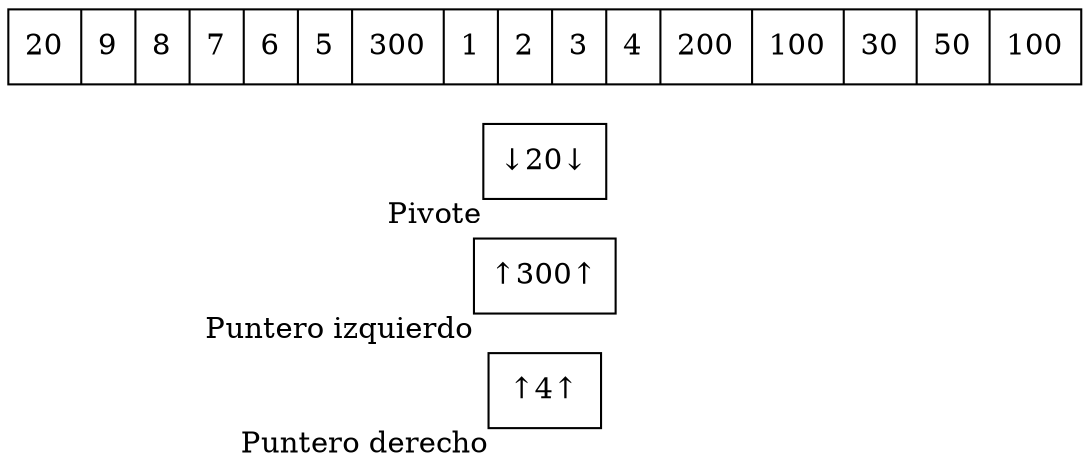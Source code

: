 digraph G{ node [shape = record ];
 rankdir=LR;puntDer[label="↑4↑" xlabel="Puntero derecho" pos = "12,0!"]
puntIzq[label="↑300↑" xlabel="Puntero izquierdo" pos = "8,0!"]
pivote[label="↓20↓" xlabel ="Pivote" pos = "10,2!"]
X[label="{ 20|9|8|7|6|5|300|1|2|3|4|200|100|30|50|100}" pos = "10,1!" ]}
